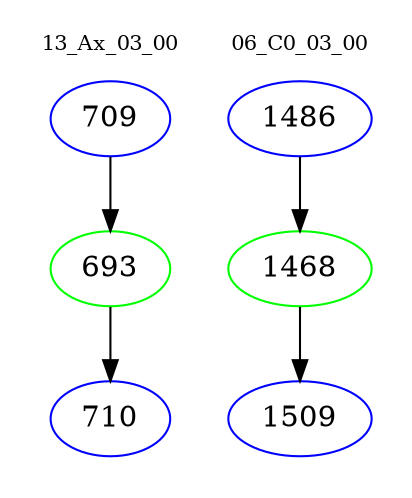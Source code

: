 digraph{
subgraph cluster_0 {
color = white
label = "13_Ax_03_00";
fontsize=10;
T0_709 [label="709", color="blue"]
T0_709 -> T0_693 [color="black"]
T0_693 [label="693", color="green"]
T0_693 -> T0_710 [color="black"]
T0_710 [label="710", color="blue"]
}
subgraph cluster_1 {
color = white
label = "06_C0_03_00";
fontsize=10;
T1_1486 [label="1486", color="blue"]
T1_1486 -> T1_1468 [color="black"]
T1_1468 [label="1468", color="green"]
T1_1468 -> T1_1509 [color="black"]
T1_1509 [label="1509", color="blue"]
}
}
